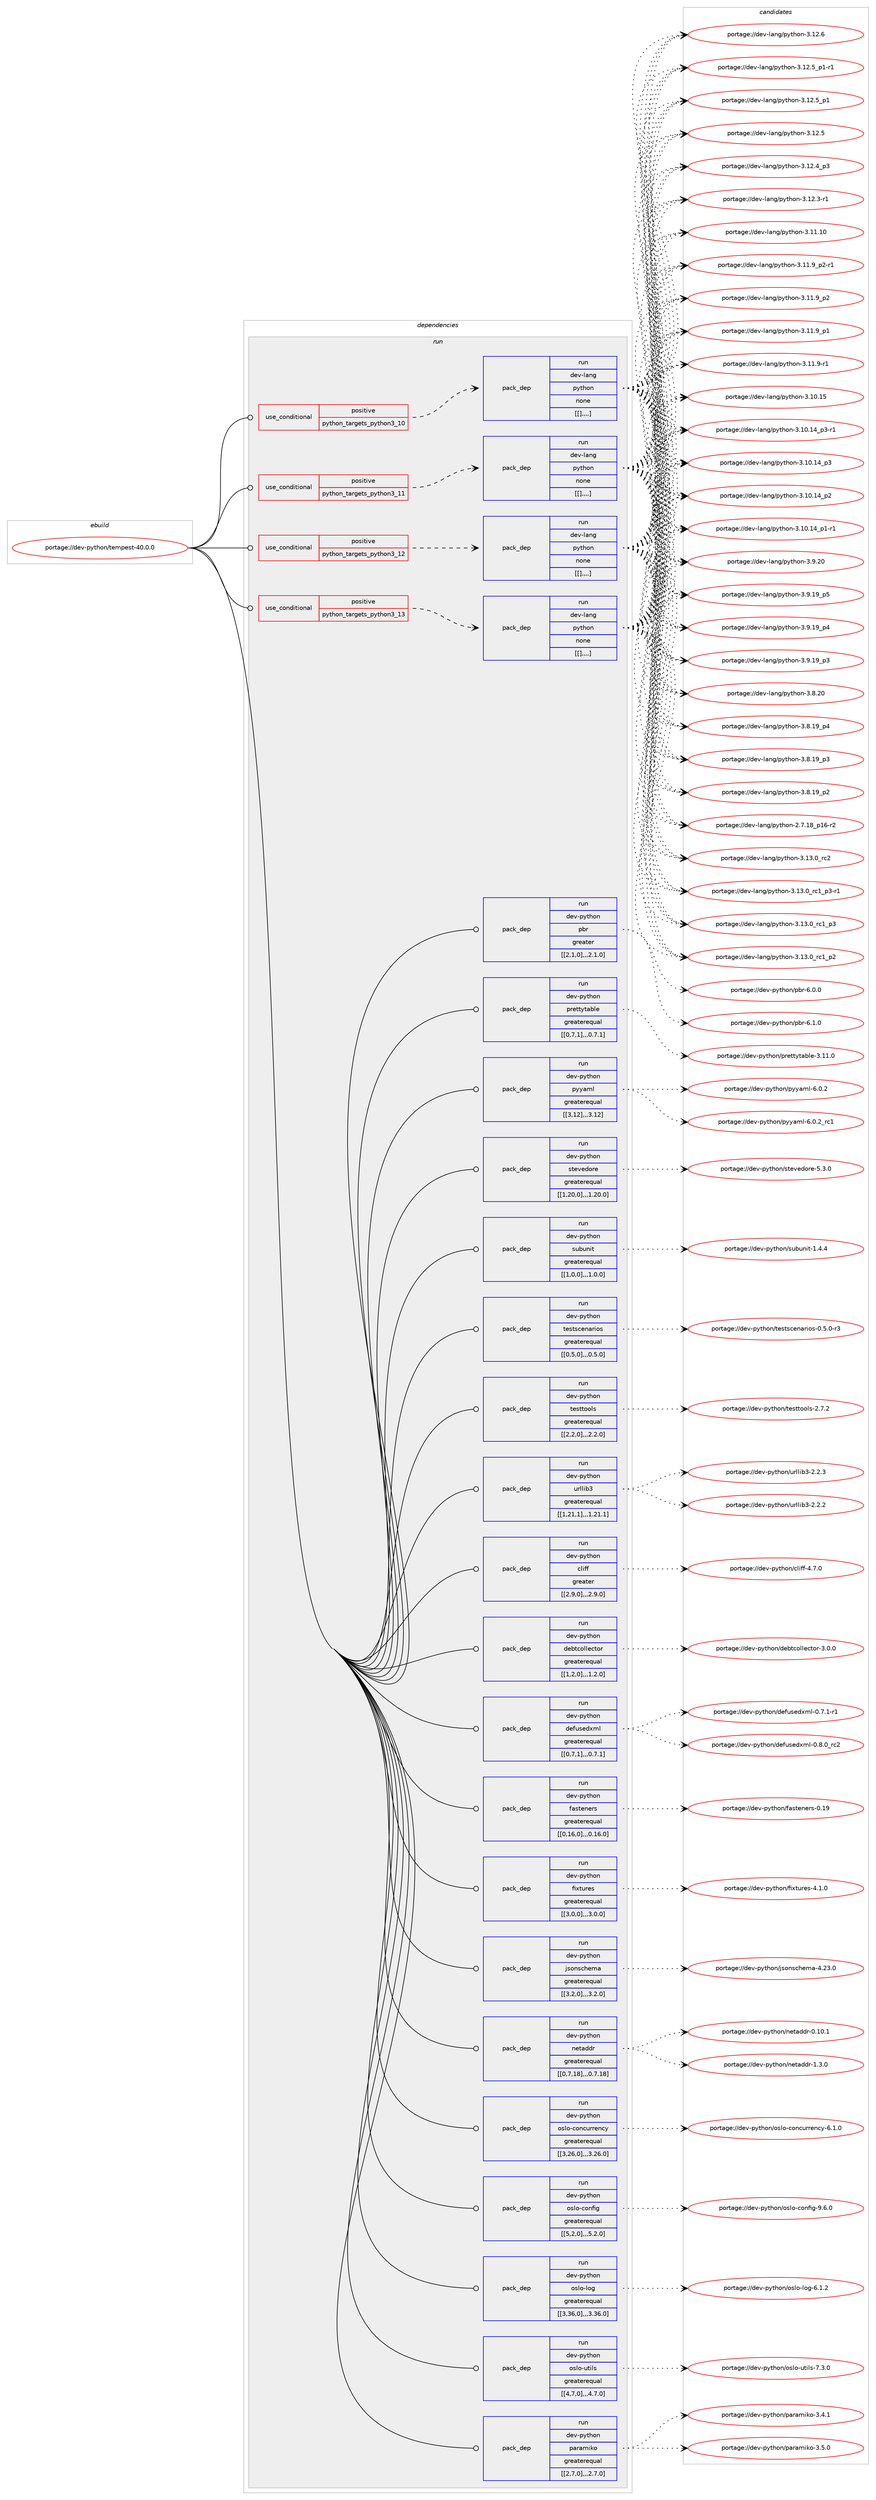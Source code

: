 digraph prolog {

# *************
# Graph options
# *************

newrank=true;
concentrate=true;
compound=true;
graph [rankdir=LR,fontname=Helvetica,fontsize=10,ranksep=1.5];#, ranksep=2.5, nodesep=0.2];
edge  [arrowhead=vee];
node  [fontname=Helvetica,fontsize=10];

# **********
# The ebuild
# **********

subgraph cluster_leftcol {
color=gray;
label=<<i>ebuild</i>>;
id [label="portage://dev-python/tempest-40.0.0", color=red, width=4, href="../dev-python/tempest-40.0.0.svg"];
}

# ****************
# The dependencies
# ****************

subgraph cluster_midcol {
color=gray;
label=<<i>dependencies</i>>;
subgraph cluster_compile {
fillcolor="#eeeeee";
style=filled;
label=<<i>compile</i>>;
}
subgraph cluster_compileandrun {
fillcolor="#eeeeee";
style=filled;
label=<<i>compile and run</i>>;
}
subgraph cluster_run {
fillcolor="#eeeeee";
style=filled;
label=<<i>run</i>>;
subgraph cond41423 {
dependency167659 [label=<<TABLE BORDER="0" CELLBORDER="1" CELLSPACING="0" CELLPADDING="4"><TR><TD ROWSPAN="3" CELLPADDING="10">use_conditional</TD></TR><TR><TD>positive</TD></TR><TR><TD>python_targets_python3_10</TD></TR></TABLE>>, shape=none, color=red];
subgraph pack124975 {
dependency167660 [label=<<TABLE BORDER="0" CELLBORDER="1" CELLSPACING="0" CELLPADDING="4" WIDTH="220"><TR><TD ROWSPAN="6" CELLPADDING="30">pack_dep</TD></TR><TR><TD WIDTH="110">run</TD></TR><TR><TD>dev-lang</TD></TR><TR><TD>python</TD></TR><TR><TD>none</TD></TR><TR><TD>[[],,,,]</TD></TR></TABLE>>, shape=none, color=blue];
}
dependency167659:e -> dependency167660:w [weight=20,style="dashed",arrowhead="vee"];
}
id:e -> dependency167659:w [weight=20,style="solid",arrowhead="odot"];
subgraph cond41424 {
dependency167661 [label=<<TABLE BORDER="0" CELLBORDER="1" CELLSPACING="0" CELLPADDING="4"><TR><TD ROWSPAN="3" CELLPADDING="10">use_conditional</TD></TR><TR><TD>positive</TD></TR><TR><TD>python_targets_python3_11</TD></TR></TABLE>>, shape=none, color=red];
subgraph pack124976 {
dependency167662 [label=<<TABLE BORDER="0" CELLBORDER="1" CELLSPACING="0" CELLPADDING="4" WIDTH="220"><TR><TD ROWSPAN="6" CELLPADDING="30">pack_dep</TD></TR><TR><TD WIDTH="110">run</TD></TR><TR><TD>dev-lang</TD></TR><TR><TD>python</TD></TR><TR><TD>none</TD></TR><TR><TD>[[],,,,]</TD></TR></TABLE>>, shape=none, color=blue];
}
dependency167661:e -> dependency167662:w [weight=20,style="dashed",arrowhead="vee"];
}
id:e -> dependency167661:w [weight=20,style="solid",arrowhead="odot"];
subgraph cond41425 {
dependency167663 [label=<<TABLE BORDER="0" CELLBORDER="1" CELLSPACING="0" CELLPADDING="4"><TR><TD ROWSPAN="3" CELLPADDING="10">use_conditional</TD></TR><TR><TD>positive</TD></TR><TR><TD>python_targets_python3_12</TD></TR></TABLE>>, shape=none, color=red];
subgraph pack124977 {
dependency167664 [label=<<TABLE BORDER="0" CELLBORDER="1" CELLSPACING="0" CELLPADDING="4" WIDTH="220"><TR><TD ROWSPAN="6" CELLPADDING="30">pack_dep</TD></TR><TR><TD WIDTH="110">run</TD></TR><TR><TD>dev-lang</TD></TR><TR><TD>python</TD></TR><TR><TD>none</TD></TR><TR><TD>[[],,,,]</TD></TR></TABLE>>, shape=none, color=blue];
}
dependency167663:e -> dependency167664:w [weight=20,style="dashed",arrowhead="vee"];
}
id:e -> dependency167663:w [weight=20,style="solid",arrowhead="odot"];
subgraph cond41426 {
dependency167665 [label=<<TABLE BORDER="0" CELLBORDER="1" CELLSPACING="0" CELLPADDING="4"><TR><TD ROWSPAN="3" CELLPADDING="10">use_conditional</TD></TR><TR><TD>positive</TD></TR><TR><TD>python_targets_python3_13</TD></TR></TABLE>>, shape=none, color=red];
subgraph pack124978 {
dependency167666 [label=<<TABLE BORDER="0" CELLBORDER="1" CELLSPACING="0" CELLPADDING="4" WIDTH="220"><TR><TD ROWSPAN="6" CELLPADDING="30">pack_dep</TD></TR><TR><TD WIDTH="110">run</TD></TR><TR><TD>dev-lang</TD></TR><TR><TD>python</TD></TR><TR><TD>none</TD></TR><TR><TD>[[],,,,]</TD></TR></TABLE>>, shape=none, color=blue];
}
dependency167665:e -> dependency167666:w [weight=20,style="dashed",arrowhead="vee"];
}
id:e -> dependency167665:w [weight=20,style="solid",arrowhead="odot"];
subgraph pack124979 {
dependency167667 [label=<<TABLE BORDER="0" CELLBORDER="1" CELLSPACING="0" CELLPADDING="4" WIDTH="220"><TR><TD ROWSPAN="6" CELLPADDING="30">pack_dep</TD></TR><TR><TD WIDTH="110">run</TD></TR><TR><TD>dev-python</TD></TR><TR><TD>cliff</TD></TR><TR><TD>greater</TD></TR><TR><TD>[[2,9,0],,,2.9.0]</TD></TR></TABLE>>, shape=none, color=blue];
}
id:e -> dependency167667:w [weight=20,style="solid",arrowhead="odot"];
subgraph pack124980 {
dependency167668 [label=<<TABLE BORDER="0" CELLBORDER="1" CELLSPACING="0" CELLPADDING="4" WIDTH="220"><TR><TD ROWSPAN="6" CELLPADDING="30">pack_dep</TD></TR><TR><TD WIDTH="110">run</TD></TR><TR><TD>dev-python</TD></TR><TR><TD>debtcollector</TD></TR><TR><TD>greaterequal</TD></TR><TR><TD>[[1,2,0],,,1.2.0]</TD></TR></TABLE>>, shape=none, color=blue];
}
id:e -> dependency167668:w [weight=20,style="solid",arrowhead="odot"];
subgraph pack124981 {
dependency167669 [label=<<TABLE BORDER="0" CELLBORDER="1" CELLSPACING="0" CELLPADDING="4" WIDTH="220"><TR><TD ROWSPAN="6" CELLPADDING="30">pack_dep</TD></TR><TR><TD WIDTH="110">run</TD></TR><TR><TD>dev-python</TD></TR><TR><TD>defusedxml</TD></TR><TR><TD>greaterequal</TD></TR><TR><TD>[[0,7,1],,,0.7.1]</TD></TR></TABLE>>, shape=none, color=blue];
}
id:e -> dependency167669:w [weight=20,style="solid",arrowhead="odot"];
subgraph pack124982 {
dependency167670 [label=<<TABLE BORDER="0" CELLBORDER="1" CELLSPACING="0" CELLPADDING="4" WIDTH="220"><TR><TD ROWSPAN="6" CELLPADDING="30">pack_dep</TD></TR><TR><TD WIDTH="110">run</TD></TR><TR><TD>dev-python</TD></TR><TR><TD>fasteners</TD></TR><TR><TD>greaterequal</TD></TR><TR><TD>[[0,16,0],,,0.16.0]</TD></TR></TABLE>>, shape=none, color=blue];
}
id:e -> dependency167670:w [weight=20,style="solid",arrowhead="odot"];
subgraph pack124983 {
dependency167671 [label=<<TABLE BORDER="0" CELLBORDER="1" CELLSPACING="0" CELLPADDING="4" WIDTH="220"><TR><TD ROWSPAN="6" CELLPADDING="30">pack_dep</TD></TR><TR><TD WIDTH="110">run</TD></TR><TR><TD>dev-python</TD></TR><TR><TD>fixtures</TD></TR><TR><TD>greaterequal</TD></TR><TR><TD>[[3,0,0],,,3.0.0]</TD></TR></TABLE>>, shape=none, color=blue];
}
id:e -> dependency167671:w [weight=20,style="solid",arrowhead="odot"];
subgraph pack124984 {
dependency167672 [label=<<TABLE BORDER="0" CELLBORDER="1" CELLSPACING="0" CELLPADDING="4" WIDTH="220"><TR><TD ROWSPAN="6" CELLPADDING="30">pack_dep</TD></TR><TR><TD WIDTH="110">run</TD></TR><TR><TD>dev-python</TD></TR><TR><TD>jsonschema</TD></TR><TR><TD>greaterequal</TD></TR><TR><TD>[[3,2,0],,,3.2.0]</TD></TR></TABLE>>, shape=none, color=blue];
}
id:e -> dependency167672:w [weight=20,style="solid",arrowhead="odot"];
subgraph pack124985 {
dependency167673 [label=<<TABLE BORDER="0" CELLBORDER="1" CELLSPACING="0" CELLPADDING="4" WIDTH="220"><TR><TD ROWSPAN="6" CELLPADDING="30">pack_dep</TD></TR><TR><TD WIDTH="110">run</TD></TR><TR><TD>dev-python</TD></TR><TR><TD>netaddr</TD></TR><TR><TD>greaterequal</TD></TR><TR><TD>[[0,7,18],,,0.7.18]</TD></TR></TABLE>>, shape=none, color=blue];
}
id:e -> dependency167673:w [weight=20,style="solid",arrowhead="odot"];
subgraph pack124986 {
dependency167674 [label=<<TABLE BORDER="0" CELLBORDER="1" CELLSPACING="0" CELLPADDING="4" WIDTH="220"><TR><TD ROWSPAN="6" CELLPADDING="30">pack_dep</TD></TR><TR><TD WIDTH="110">run</TD></TR><TR><TD>dev-python</TD></TR><TR><TD>oslo-concurrency</TD></TR><TR><TD>greaterequal</TD></TR><TR><TD>[[3,26,0],,,3.26.0]</TD></TR></TABLE>>, shape=none, color=blue];
}
id:e -> dependency167674:w [weight=20,style="solid",arrowhead="odot"];
subgraph pack124987 {
dependency167675 [label=<<TABLE BORDER="0" CELLBORDER="1" CELLSPACING="0" CELLPADDING="4" WIDTH="220"><TR><TD ROWSPAN="6" CELLPADDING="30">pack_dep</TD></TR><TR><TD WIDTH="110">run</TD></TR><TR><TD>dev-python</TD></TR><TR><TD>oslo-config</TD></TR><TR><TD>greaterequal</TD></TR><TR><TD>[[5,2,0],,,5.2.0]</TD></TR></TABLE>>, shape=none, color=blue];
}
id:e -> dependency167675:w [weight=20,style="solid",arrowhead="odot"];
subgraph pack124988 {
dependency167676 [label=<<TABLE BORDER="0" CELLBORDER="1" CELLSPACING="0" CELLPADDING="4" WIDTH="220"><TR><TD ROWSPAN="6" CELLPADDING="30">pack_dep</TD></TR><TR><TD WIDTH="110">run</TD></TR><TR><TD>dev-python</TD></TR><TR><TD>oslo-log</TD></TR><TR><TD>greaterequal</TD></TR><TR><TD>[[3,36,0],,,3.36.0]</TD></TR></TABLE>>, shape=none, color=blue];
}
id:e -> dependency167676:w [weight=20,style="solid",arrowhead="odot"];
subgraph pack124989 {
dependency167677 [label=<<TABLE BORDER="0" CELLBORDER="1" CELLSPACING="0" CELLPADDING="4" WIDTH="220"><TR><TD ROWSPAN="6" CELLPADDING="30">pack_dep</TD></TR><TR><TD WIDTH="110">run</TD></TR><TR><TD>dev-python</TD></TR><TR><TD>oslo-utils</TD></TR><TR><TD>greaterequal</TD></TR><TR><TD>[[4,7,0],,,4.7.0]</TD></TR></TABLE>>, shape=none, color=blue];
}
id:e -> dependency167677:w [weight=20,style="solid",arrowhead="odot"];
subgraph pack124990 {
dependency167678 [label=<<TABLE BORDER="0" CELLBORDER="1" CELLSPACING="0" CELLPADDING="4" WIDTH="220"><TR><TD ROWSPAN="6" CELLPADDING="30">pack_dep</TD></TR><TR><TD WIDTH="110">run</TD></TR><TR><TD>dev-python</TD></TR><TR><TD>paramiko</TD></TR><TR><TD>greaterequal</TD></TR><TR><TD>[[2,7,0],,,2.7.0]</TD></TR></TABLE>>, shape=none, color=blue];
}
id:e -> dependency167678:w [weight=20,style="solid",arrowhead="odot"];
subgraph pack124991 {
dependency167679 [label=<<TABLE BORDER="0" CELLBORDER="1" CELLSPACING="0" CELLPADDING="4" WIDTH="220"><TR><TD ROWSPAN="6" CELLPADDING="30">pack_dep</TD></TR><TR><TD WIDTH="110">run</TD></TR><TR><TD>dev-python</TD></TR><TR><TD>pbr</TD></TR><TR><TD>greater</TD></TR><TR><TD>[[2,1,0],,,2.1.0]</TD></TR></TABLE>>, shape=none, color=blue];
}
id:e -> dependency167679:w [weight=20,style="solid",arrowhead="odot"];
subgraph pack124992 {
dependency167680 [label=<<TABLE BORDER="0" CELLBORDER="1" CELLSPACING="0" CELLPADDING="4" WIDTH="220"><TR><TD ROWSPAN="6" CELLPADDING="30">pack_dep</TD></TR><TR><TD WIDTH="110">run</TD></TR><TR><TD>dev-python</TD></TR><TR><TD>prettytable</TD></TR><TR><TD>greaterequal</TD></TR><TR><TD>[[0,7,1],,,0.7.1]</TD></TR></TABLE>>, shape=none, color=blue];
}
id:e -> dependency167680:w [weight=20,style="solid",arrowhead="odot"];
subgraph pack124993 {
dependency167681 [label=<<TABLE BORDER="0" CELLBORDER="1" CELLSPACING="0" CELLPADDING="4" WIDTH="220"><TR><TD ROWSPAN="6" CELLPADDING="30">pack_dep</TD></TR><TR><TD WIDTH="110">run</TD></TR><TR><TD>dev-python</TD></TR><TR><TD>pyyaml</TD></TR><TR><TD>greaterequal</TD></TR><TR><TD>[[3,12],,,3.12]</TD></TR></TABLE>>, shape=none, color=blue];
}
id:e -> dependency167681:w [weight=20,style="solid",arrowhead="odot"];
subgraph pack124994 {
dependency167682 [label=<<TABLE BORDER="0" CELLBORDER="1" CELLSPACING="0" CELLPADDING="4" WIDTH="220"><TR><TD ROWSPAN="6" CELLPADDING="30">pack_dep</TD></TR><TR><TD WIDTH="110">run</TD></TR><TR><TD>dev-python</TD></TR><TR><TD>stevedore</TD></TR><TR><TD>greaterequal</TD></TR><TR><TD>[[1,20,0],,,1.20.0]</TD></TR></TABLE>>, shape=none, color=blue];
}
id:e -> dependency167682:w [weight=20,style="solid",arrowhead="odot"];
subgraph pack124995 {
dependency167683 [label=<<TABLE BORDER="0" CELLBORDER="1" CELLSPACING="0" CELLPADDING="4" WIDTH="220"><TR><TD ROWSPAN="6" CELLPADDING="30">pack_dep</TD></TR><TR><TD WIDTH="110">run</TD></TR><TR><TD>dev-python</TD></TR><TR><TD>subunit</TD></TR><TR><TD>greaterequal</TD></TR><TR><TD>[[1,0,0],,,1.0.0]</TD></TR></TABLE>>, shape=none, color=blue];
}
id:e -> dependency167683:w [weight=20,style="solid",arrowhead="odot"];
subgraph pack124996 {
dependency167684 [label=<<TABLE BORDER="0" CELLBORDER="1" CELLSPACING="0" CELLPADDING="4" WIDTH="220"><TR><TD ROWSPAN="6" CELLPADDING="30">pack_dep</TD></TR><TR><TD WIDTH="110">run</TD></TR><TR><TD>dev-python</TD></TR><TR><TD>testscenarios</TD></TR><TR><TD>greaterequal</TD></TR><TR><TD>[[0,5,0],,,0.5.0]</TD></TR></TABLE>>, shape=none, color=blue];
}
id:e -> dependency167684:w [weight=20,style="solid",arrowhead="odot"];
subgraph pack124997 {
dependency167685 [label=<<TABLE BORDER="0" CELLBORDER="1" CELLSPACING="0" CELLPADDING="4" WIDTH="220"><TR><TD ROWSPAN="6" CELLPADDING="30">pack_dep</TD></TR><TR><TD WIDTH="110">run</TD></TR><TR><TD>dev-python</TD></TR><TR><TD>testtools</TD></TR><TR><TD>greaterequal</TD></TR><TR><TD>[[2,2,0],,,2.2.0]</TD></TR></TABLE>>, shape=none, color=blue];
}
id:e -> dependency167685:w [weight=20,style="solid",arrowhead="odot"];
subgraph pack124998 {
dependency167686 [label=<<TABLE BORDER="0" CELLBORDER="1" CELLSPACING="0" CELLPADDING="4" WIDTH="220"><TR><TD ROWSPAN="6" CELLPADDING="30">pack_dep</TD></TR><TR><TD WIDTH="110">run</TD></TR><TR><TD>dev-python</TD></TR><TR><TD>urllib3</TD></TR><TR><TD>greaterequal</TD></TR><TR><TD>[[1,21,1],,,1.21.1]</TD></TR></TABLE>>, shape=none, color=blue];
}
id:e -> dependency167686:w [weight=20,style="solid",arrowhead="odot"];
}
}

# **************
# The candidates
# **************

subgraph cluster_choices {
rank=same;
color=gray;
label=<<i>candidates</i>>;

subgraph choice124975 {
color=black;
nodesep=1;
choice10010111845108971101034711212111610411111045514649514648951149950 [label="portage://dev-lang/python-3.13.0_rc2", color=red, width=4,href="../dev-lang/python-3.13.0_rc2.svg"];
choice1001011184510897110103471121211161041111104551464951464895114994995112514511449 [label="portage://dev-lang/python-3.13.0_rc1_p3-r1", color=red, width=4,href="../dev-lang/python-3.13.0_rc1_p3-r1.svg"];
choice100101118451089711010347112121116104111110455146495146489511499499511251 [label="portage://dev-lang/python-3.13.0_rc1_p3", color=red, width=4,href="../dev-lang/python-3.13.0_rc1_p3.svg"];
choice100101118451089711010347112121116104111110455146495146489511499499511250 [label="portage://dev-lang/python-3.13.0_rc1_p2", color=red, width=4,href="../dev-lang/python-3.13.0_rc1_p2.svg"];
choice10010111845108971101034711212111610411111045514649504654 [label="portage://dev-lang/python-3.12.6", color=red, width=4,href="../dev-lang/python-3.12.6.svg"];
choice1001011184510897110103471121211161041111104551464950465395112494511449 [label="portage://dev-lang/python-3.12.5_p1-r1", color=red, width=4,href="../dev-lang/python-3.12.5_p1-r1.svg"];
choice100101118451089711010347112121116104111110455146495046539511249 [label="portage://dev-lang/python-3.12.5_p1", color=red, width=4,href="../dev-lang/python-3.12.5_p1.svg"];
choice10010111845108971101034711212111610411111045514649504653 [label="portage://dev-lang/python-3.12.5", color=red, width=4,href="../dev-lang/python-3.12.5.svg"];
choice100101118451089711010347112121116104111110455146495046529511251 [label="portage://dev-lang/python-3.12.4_p3", color=red, width=4,href="../dev-lang/python-3.12.4_p3.svg"];
choice100101118451089711010347112121116104111110455146495046514511449 [label="portage://dev-lang/python-3.12.3-r1", color=red, width=4,href="../dev-lang/python-3.12.3-r1.svg"];
choice1001011184510897110103471121211161041111104551464949464948 [label="portage://dev-lang/python-3.11.10", color=red, width=4,href="../dev-lang/python-3.11.10.svg"];
choice1001011184510897110103471121211161041111104551464949465795112504511449 [label="portage://dev-lang/python-3.11.9_p2-r1", color=red, width=4,href="../dev-lang/python-3.11.9_p2-r1.svg"];
choice100101118451089711010347112121116104111110455146494946579511250 [label="portage://dev-lang/python-3.11.9_p2", color=red, width=4,href="../dev-lang/python-3.11.9_p2.svg"];
choice100101118451089711010347112121116104111110455146494946579511249 [label="portage://dev-lang/python-3.11.9_p1", color=red, width=4,href="../dev-lang/python-3.11.9_p1.svg"];
choice100101118451089711010347112121116104111110455146494946574511449 [label="portage://dev-lang/python-3.11.9-r1", color=red, width=4,href="../dev-lang/python-3.11.9-r1.svg"];
choice1001011184510897110103471121211161041111104551464948464953 [label="portage://dev-lang/python-3.10.15", color=red, width=4,href="../dev-lang/python-3.10.15.svg"];
choice100101118451089711010347112121116104111110455146494846495295112514511449 [label="portage://dev-lang/python-3.10.14_p3-r1", color=red, width=4,href="../dev-lang/python-3.10.14_p3-r1.svg"];
choice10010111845108971101034711212111610411111045514649484649529511251 [label="portage://dev-lang/python-3.10.14_p3", color=red, width=4,href="../dev-lang/python-3.10.14_p3.svg"];
choice10010111845108971101034711212111610411111045514649484649529511250 [label="portage://dev-lang/python-3.10.14_p2", color=red, width=4,href="../dev-lang/python-3.10.14_p2.svg"];
choice100101118451089711010347112121116104111110455146494846495295112494511449 [label="portage://dev-lang/python-3.10.14_p1-r1", color=red, width=4,href="../dev-lang/python-3.10.14_p1-r1.svg"];
choice10010111845108971101034711212111610411111045514657465048 [label="portage://dev-lang/python-3.9.20", color=red, width=4,href="../dev-lang/python-3.9.20.svg"];
choice100101118451089711010347112121116104111110455146574649579511253 [label="portage://dev-lang/python-3.9.19_p5", color=red, width=4,href="../dev-lang/python-3.9.19_p5.svg"];
choice100101118451089711010347112121116104111110455146574649579511252 [label="portage://dev-lang/python-3.9.19_p4", color=red, width=4,href="../dev-lang/python-3.9.19_p4.svg"];
choice100101118451089711010347112121116104111110455146574649579511251 [label="portage://dev-lang/python-3.9.19_p3", color=red, width=4,href="../dev-lang/python-3.9.19_p3.svg"];
choice10010111845108971101034711212111610411111045514656465048 [label="portage://dev-lang/python-3.8.20", color=red, width=4,href="../dev-lang/python-3.8.20.svg"];
choice100101118451089711010347112121116104111110455146564649579511252 [label="portage://dev-lang/python-3.8.19_p4", color=red, width=4,href="../dev-lang/python-3.8.19_p4.svg"];
choice100101118451089711010347112121116104111110455146564649579511251 [label="portage://dev-lang/python-3.8.19_p3", color=red, width=4,href="../dev-lang/python-3.8.19_p3.svg"];
choice100101118451089711010347112121116104111110455146564649579511250 [label="portage://dev-lang/python-3.8.19_p2", color=red, width=4,href="../dev-lang/python-3.8.19_p2.svg"];
choice100101118451089711010347112121116104111110455046554649569511249544511450 [label="portage://dev-lang/python-2.7.18_p16-r2", color=red, width=4,href="../dev-lang/python-2.7.18_p16-r2.svg"];
dependency167660:e -> choice10010111845108971101034711212111610411111045514649514648951149950:w [style=dotted,weight="100"];
dependency167660:e -> choice1001011184510897110103471121211161041111104551464951464895114994995112514511449:w [style=dotted,weight="100"];
dependency167660:e -> choice100101118451089711010347112121116104111110455146495146489511499499511251:w [style=dotted,weight="100"];
dependency167660:e -> choice100101118451089711010347112121116104111110455146495146489511499499511250:w [style=dotted,weight="100"];
dependency167660:e -> choice10010111845108971101034711212111610411111045514649504654:w [style=dotted,weight="100"];
dependency167660:e -> choice1001011184510897110103471121211161041111104551464950465395112494511449:w [style=dotted,weight="100"];
dependency167660:e -> choice100101118451089711010347112121116104111110455146495046539511249:w [style=dotted,weight="100"];
dependency167660:e -> choice10010111845108971101034711212111610411111045514649504653:w [style=dotted,weight="100"];
dependency167660:e -> choice100101118451089711010347112121116104111110455146495046529511251:w [style=dotted,weight="100"];
dependency167660:e -> choice100101118451089711010347112121116104111110455146495046514511449:w [style=dotted,weight="100"];
dependency167660:e -> choice1001011184510897110103471121211161041111104551464949464948:w [style=dotted,weight="100"];
dependency167660:e -> choice1001011184510897110103471121211161041111104551464949465795112504511449:w [style=dotted,weight="100"];
dependency167660:e -> choice100101118451089711010347112121116104111110455146494946579511250:w [style=dotted,weight="100"];
dependency167660:e -> choice100101118451089711010347112121116104111110455146494946579511249:w [style=dotted,weight="100"];
dependency167660:e -> choice100101118451089711010347112121116104111110455146494946574511449:w [style=dotted,weight="100"];
dependency167660:e -> choice1001011184510897110103471121211161041111104551464948464953:w [style=dotted,weight="100"];
dependency167660:e -> choice100101118451089711010347112121116104111110455146494846495295112514511449:w [style=dotted,weight="100"];
dependency167660:e -> choice10010111845108971101034711212111610411111045514649484649529511251:w [style=dotted,weight="100"];
dependency167660:e -> choice10010111845108971101034711212111610411111045514649484649529511250:w [style=dotted,weight="100"];
dependency167660:e -> choice100101118451089711010347112121116104111110455146494846495295112494511449:w [style=dotted,weight="100"];
dependency167660:e -> choice10010111845108971101034711212111610411111045514657465048:w [style=dotted,weight="100"];
dependency167660:e -> choice100101118451089711010347112121116104111110455146574649579511253:w [style=dotted,weight="100"];
dependency167660:e -> choice100101118451089711010347112121116104111110455146574649579511252:w [style=dotted,weight="100"];
dependency167660:e -> choice100101118451089711010347112121116104111110455146574649579511251:w [style=dotted,weight="100"];
dependency167660:e -> choice10010111845108971101034711212111610411111045514656465048:w [style=dotted,weight="100"];
dependency167660:e -> choice100101118451089711010347112121116104111110455146564649579511252:w [style=dotted,weight="100"];
dependency167660:e -> choice100101118451089711010347112121116104111110455146564649579511251:w [style=dotted,weight="100"];
dependency167660:e -> choice100101118451089711010347112121116104111110455146564649579511250:w [style=dotted,weight="100"];
dependency167660:e -> choice100101118451089711010347112121116104111110455046554649569511249544511450:w [style=dotted,weight="100"];
}
subgraph choice124976 {
color=black;
nodesep=1;
choice10010111845108971101034711212111610411111045514649514648951149950 [label="portage://dev-lang/python-3.13.0_rc2", color=red, width=4,href="../dev-lang/python-3.13.0_rc2.svg"];
choice1001011184510897110103471121211161041111104551464951464895114994995112514511449 [label="portage://dev-lang/python-3.13.0_rc1_p3-r1", color=red, width=4,href="../dev-lang/python-3.13.0_rc1_p3-r1.svg"];
choice100101118451089711010347112121116104111110455146495146489511499499511251 [label="portage://dev-lang/python-3.13.0_rc1_p3", color=red, width=4,href="../dev-lang/python-3.13.0_rc1_p3.svg"];
choice100101118451089711010347112121116104111110455146495146489511499499511250 [label="portage://dev-lang/python-3.13.0_rc1_p2", color=red, width=4,href="../dev-lang/python-3.13.0_rc1_p2.svg"];
choice10010111845108971101034711212111610411111045514649504654 [label="portage://dev-lang/python-3.12.6", color=red, width=4,href="../dev-lang/python-3.12.6.svg"];
choice1001011184510897110103471121211161041111104551464950465395112494511449 [label="portage://dev-lang/python-3.12.5_p1-r1", color=red, width=4,href="../dev-lang/python-3.12.5_p1-r1.svg"];
choice100101118451089711010347112121116104111110455146495046539511249 [label="portage://dev-lang/python-3.12.5_p1", color=red, width=4,href="../dev-lang/python-3.12.5_p1.svg"];
choice10010111845108971101034711212111610411111045514649504653 [label="portage://dev-lang/python-3.12.5", color=red, width=4,href="../dev-lang/python-3.12.5.svg"];
choice100101118451089711010347112121116104111110455146495046529511251 [label="portage://dev-lang/python-3.12.4_p3", color=red, width=4,href="../dev-lang/python-3.12.4_p3.svg"];
choice100101118451089711010347112121116104111110455146495046514511449 [label="portage://dev-lang/python-3.12.3-r1", color=red, width=4,href="../dev-lang/python-3.12.3-r1.svg"];
choice1001011184510897110103471121211161041111104551464949464948 [label="portage://dev-lang/python-3.11.10", color=red, width=4,href="../dev-lang/python-3.11.10.svg"];
choice1001011184510897110103471121211161041111104551464949465795112504511449 [label="portage://dev-lang/python-3.11.9_p2-r1", color=red, width=4,href="../dev-lang/python-3.11.9_p2-r1.svg"];
choice100101118451089711010347112121116104111110455146494946579511250 [label="portage://dev-lang/python-3.11.9_p2", color=red, width=4,href="../dev-lang/python-3.11.9_p2.svg"];
choice100101118451089711010347112121116104111110455146494946579511249 [label="portage://dev-lang/python-3.11.9_p1", color=red, width=4,href="../dev-lang/python-3.11.9_p1.svg"];
choice100101118451089711010347112121116104111110455146494946574511449 [label="portage://dev-lang/python-3.11.9-r1", color=red, width=4,href="../dev-lang/python-3.11.9-r1.svg"];
choice1001011184510897110103471121211161041111104551464948464953 [label="portage://dev-lang/python-3.10.15", color=red, width=4,href="../dev-lang/python-3.10.15.svg"];
choice100101118451089711010347112121116104111110455146494846495295112514511449 [label="portage://dev-lang/python-3.10.14_p3-r1", color=red, width=4,href="../dev-lang/python-3.10.14_p3-r1.svg"];
choice10010111845108971101034711212111610411111045514649484649529511251 [label="portage://dev-lang/python-3.10.14_p3", color=red, width=4,href="../dev-lang/python-3.10.14_p3.svg"];
choice10010111845108971101034711212111610411111045514649484649529511250 [label="portage://dev-lang/python-3.10.14_p2", color=red, width=4,href="../dev-lang/python-3.10.14_p2.svg"];
choice100101118451089711010347112121116104111110455146494846495295112494511449 [label="portage://dev-lang/python-3.10.14_p1-r1", color=red, width=4,href="../dev-lang/python-3.10.14_p1-r1.svg"];
choice10010111845108971101034711212111610411111045514657465048 [label="portage://dev-lang/python-3.9.20", color=red, width=4,href="../dev-lang/python-3.9.20.svg"];
choice100101118451089711010347112121116104111110455146574649579511253 [label="portage://dev-lang/python-3.9.19_p5", color=red, width=4,href="../dev-lang/python-3.9.19_p5.svg"];
choice100101118451089711010347112121116104111110455146574649579511252 [label="portage://dev-lang/python-3.9.19_p4", color=red, width=4,href="../dev-lang/python-3.9.19_p4.svg"];
choice100101118451089711010347112121116104111110455146574649579511251 [label="portage://dev-lang/python-3.9.19_p3", color=red, width=4,href="../dev-lang/python-3.9.19_p3.svg"];
choice10010111845108971101034711212111610411111045514656465048 [label="portage://dev-lang/python-3.8.20", color=red, width=4,href="../dev-lang/python-3.8.20.svg"];
choice100101118451089711010347112121116104111110455146564649579511252 [label="portage://dev-lang/python-3.8.19_p4", color=red, width=4,href="../dev-lang/python-3.8.19_p4.svg"];
choice100101118451089711010347112121116104111110455146564649579511251 [label="portage://dev-lang/python-3.8.19_p3", color=red, width=4,href="../dev-lang/python-3.8.19_p3.svg"];
choice100101118451089711010347112121116104111110455146564649579511250 [label="portage://dev-lang/python-3.8.19_p2", color=red, width=4,href="../dev-lang/python-3.8.19_p2.svg"];
choice100101118451089711010347112121116104111110455046554649569511249544511450 [label="portage://dev-lang/python-2.7.18_p16-r2", color=red, width=4,href="../dev-lang/python-2.7.18_p16-r2.svg"];
dependency167662:e -> choice10010111845108971101034711212111610411111045514649514648951149950:w [style=dotted,weight="100"];
dependency167662:e -> choice1001011184510897110103471121211161041111104551464951464895114994995112514511449:w [style=dotted,weight="100"];
dependency167662:e -> choice100101118451089711010347112121116104111110455146495146489511499499511251:w [style=dotted,weight="100"];
dependency167662:e -> choice100101118451089711010347112121116104111110455146495146489511499499511250:w [style=dotted,weight="100"];
dependency167662:e -> choice10010111845108971101034711212111610411111045514649504654:w [style=dotted,weight="100"];
dependency167662:e -> choice1001011184510897110103471121211161041111104551464950465395112494511449:w [style=dotted,weight="100"];
dependency167662:e -> choice100101118451089711010347112121116104111110455146495046539511249:w [style=dotted,weight="100"];
dependency167662:e -> choice10010111845108971101034711212111610411111045514649504653:w [style=dotted,weight="100"];
dependency167662:e -> choice100101118451089711010347112121116104111110455146495046529511251:w [style=dotted,weight="100"];
dependency167662:e -> choice100101118451089711010347112121116104111110455146495046514511449:w [style=dotted,weight="100"];
dependency167662:e -> choice1001011184510897110103471121211161041111104551464949464948:w [style=dotted,weight="100"];
dependency167662:e -> choice1001011184510897110103471121211161041111104551464949465795112504511449:w [style=dotted,weight="100"];
dependency167662:e -> choice100101118451089711010347112121116104111110455146494946579511250:w [style=dotted,weight="100"];
dependency167662:e -> choice100101118451089711010347112121116104111110455146494946579511249:w [style=dotted,weight="100"];
dependency167662:e -> choice100101118451089711010347112121116104111110455146494946574511449:w [style=dotted,weight="100"];
dependency167662:e -> choice1001011184510897110103471121211161041111104551464948464953:w [style=dotted,weight="100"];
dependency167662:e -> choice100101118451089711010347112121116104111110455146494846495295112514511449:w [style=dotted,weight="100"];
dependency167662:e -> choice10010111845108971101034711212111610411111045514649484649529511251:w [style=dotted,weight="100"];
dependency167662:e -> choice10010111845108971101034711212111610411111045514649484649529511250:w [style=dotted,weight="100"];
dependency167662:e -> choice100101118451089711010347112121116104111110455146494846495295112494511449:w [style=dotted,weight="100"];
dependency167662:e -> choice10010111845108971101034711212111610411111045514657465048:w [style=dotted,weight="100"];
dependency167662:e -> choice100101118451089711010347112121116104111110455146574649579511253:w [style=dotted,weight="100"];
dependency167662:e -> choice100101118451089711010347112121116104111110455146574649579511252:w [style=dotted,weight="100"];
dependency167662:e -> choice100101118451089711010347112121116104111110455146574649579511251:w [style=dotted,weight="100"];
dependency167662:e -> choice10010111845108971101034711212111610411111045514656465048:w [style=dotted,weight="100"];
dependency167662:e -> choice100101118451089711010347112121116104111110455146564649579511252:w [style=dotted,weight="100"];
dependency167662:e -> choice100101118451089711010347112121116104111110455146564649579511251:w [style=dotted,weight="100"];
dependency167662:e -> choice100101118451089711010347112121116104111110455146564649579511250:w [style=dotted,weight="100"];
dependency167662:e -> choice100101118451089711010347112121116104111110455046554649569511249544511450:w [style=dotted,weight="100"];
}
subgraph choice124977 {
color=black;
nodesep=1;
choice10010111845108971101034711212111610411111045514649514648951149950 [label="portage://dev-lang/python-3.13.0_rc2", color=red, width=4,href="../dev-lang/python-3.13.0_rc2.svg"];
choice1001011184510897110103471121211161041111104551464951464895114994995112514511449 [label="portage://dev-lang/python-3.13.0_rc1_p3-r1", color=red, width=4,href="../dev-lang/python-3.13.0_rc1_p3-r1.svg"];
choice100101118451089711010347112121116104111110455146495146489511499499511251 [label="portage://dev-lang/python-3.13.0_rc1_p3", color=red, width=4,href="../dev-lang/python-3.13.0_rc1_p3.svg"];
choice100101118451089711010347112121116104111110455146495146489511499499511250 [label="portage://dev-lang/python-3.13.0_rc1_p2", color=red, width=4,href="../dev-lang/python-3.13.0_rc1_p2.svg"];
choice10010111845108971101034711212111610411111045514649504654 [label="portage://dev-lang/python-3.12.6", color=red, width=4,href="../dev-lang/python-3.12.6.svg"];
choice1001011184510897110103471121211161041111104551464950465395112494511449 [label="portage://dev-lang/python-3.12.5_p1-r1", color=red, width=4,href="../dev-lang/python-3.12.5_p1-r1.svg"];
choice100101118451089711010347112121116104111110455146495046539511249 [label="portage://dev-lang/python-3.12.5_p1", color=red, width=4,href="../dev-lang/python-3.12.5_p1.svg"];
choice10010111845108971101034711212111610411111045514649504653 [label="portage://dev-lang/python-3.12.5", color=red, width=4,href="../dev-lang/python-3.12.5.svg"];
choice100101118451089711010347112121116104111110455146495046529511251 [label="portage://dev-lang/python-3.12.4_p3", color=red, width=4,href="../dev-lang/python-3.12.4_p3.svg"];
choice100101118451089711010347112121116104111110455146495046514511449 [label="portage://dev-lang/python-3.12.3-r1", color=red, width=4,href="../dev-lang/python-3.12.3-r1.svg"];
choice1001011184510897110103471121211161041111104551464949464948 [label="portage://dev-lang/python-3.11.10", color=red, width=4,href="../dev-lang/python-3.11.10.svg"];
choice1001011184510897110103471121211161041111104551464949465795112504511449 [label="portage://dev-lang/python-3.11.9_p2-r1", color=red, width=4,href="../dev-lang/python-3.11.9_p2-r1.svg"];
choice100101118451089711010347112121116104111110455146494946579511250 [label="portage://dev-lang/python-3.11.9_p2", color=red, width=4,href="../dev-lang/python-3.11.9_p2.svg"];
choice100101118451089711010347112121116104111110455146494946579511249 [label="portage://dev-lang/python-3.11.9_p1", color=red, width=4,href="../dev-lang/python-3.11.9_p1.svg"];
choice100101118451089711010347112121116104111110455146494946574511449 [label="portage://dev-lang/python-3.11.9-r1", color=red, width=4,href="../dev-lang/python-3.11.9-r1.svg"];
choice1001011184510897110103471121211161041111104551464948464953 [label="portage://dev-lang/python-3.10.15", color=red, width=4,href="../dev-lang/python-3.10.15.svg"];
choice100101118451089711010347112121116104111110455146494846495295112514511449 [label="portage://dev-lang/python-3.10.14_p3-r1", color=red, width=4,href="../dev-lang/python-3.10.14_p3-r1.svg"];
choice10010111845108971101034711212111610411111045514649484649529511251 [label="portage://dev-lang/python-3.10.14_p3", color=red, width=4,href="../dev-lang/python-3.10.14_p3.svg"];
choice10010111845108971101034711212111610411111045514649484649529511250 [label="portage://dev-lang/python-3.10.14_p2", color=red, width=4,href="../dev-lang/python-3.10.14_p2.svg"];
choice100101118451089711010347112121116104111110455146494846495295112494511449 [label="portage://dev-lang/python-3.10.14_p1-r1", color=red, width=4,href="../dev-lang/python-3.10.14_p1-r1.svg"];
choice10010111845108971101034711212111610411111045514657465048 [label="portage://dev-lang/python-3.9.20", color=red, width=4,href="../dev-lang/python-3.9.20.svg"];
choice100101118451089711010347112121116104111110455146574649579511253 [label="portage://dev-lang/python-3.9.19_p5", color=red, width=4,href="../dev-lang/python-3.9.19_p5.svg"];
choice100101118451089711010347112121116104111110455146574649579511252 [label="portage://dev-lang/python-3.9.19_p4", color=red, width=4,href="../dev-lang/python-3.9.19_p4.svg"];
choice100101118451089711010347112121116104111110455146574649579511251 [label="portage://dev-lang/python-3.9.19_p3", color=red, width=4,href="../dev-lang/python-3.9.19_p3.svg"];
choice10010111845108971101034711212111610411111045514656465048 [label="portage://dev-lang/python-3.8.20", color=red, width=4,href="../dev-lang/python-3.8.20.svg"];
choice100101118451089711010347112121116104111110455146564649579511252 [label="portage://dev-lang/python-3.8.19_p4", color=red, width=4,href="../dev-lang/python-3.8.19_p4.svg"];
choice100101118451089711010347112121116104111110455146564649579511251 [label="portage://dev-lang/python-3.8.19_p3", color=red, width=4,href="../dev-lang/python-3.8.19_p3.svg"];
choice100101118451089711010347112121116104111110455146564649579511250 [label="portage://dev-lang/python-3.8.19_p2", color=red, width=4,href="../dev-lang/python-3.8.19_p2.svg"];
choice100101118451089711010347112121116104111110455046554649569511249544511450 [label="portage://dev-lang/python-2.7.18_p16-r2", color=red, width=4,href="../dev-lang/python-2.7.18_p16-r2.svg"];
dependency167664:e -> choice10010111845108971101034711212111610411111045514649514648951149950:w [style=dotted,weight="100"];
dependency167664:e -> choice1001011184510897110103471121211161041111104551464951464895114994995112514511449:w [style=dotted,weight="100"];
dependency167664:e -> choice100101118451089711010347112121116104111110455146495146489511499499511251:w [style=dotted,weight="100"];
dependency167664:e -> choice100101118451089711010347112121116104111110455146495146489511499499511250:w [style=dotted,weight="100"];
dependency167664:e -> choice10010111845108971101034711212111610411111045514649504654:w [style=dotted,weight="100"];
dependency167664:e -> choice1001011184510897110103471121211161041111104551464950465395112494511449:w [style=dotted,weight="100"];
dependency167664:e -> choice100101118451089711010347112121116104111110455146495046539511249:w [style=dotted,weight="100"];
dependency167664:e -> choice10010111845108971101034711212111610411111045514649504653:w [style=dotted,weight="100"];
dependency167664:e -> choice100101118451089711010347112121116104111110455146495046529511251:w [style=dotted,weight="100"];
dependency167664:e -> choice100101118451089711010347112121116104111110455146495046514511449:w [style=dotted,weight="100"];
dependency167664:e -> choice1001011184510897110103471121211161041111104551464949464948:w [style=dotted,weight="100"];
dependency167664:e -> choice1001011184510897110103471121211161041111104551464949465795112504511449:w [style=dotted,weight="100"];
dependency167664:e -> choice100101118451089711010347112121116104111110455146494946579511250:w [style=dotted,weight="100"];
dependency167664:e -> choice100101118451089711010347112121116104111110455146494946579511249:w [style=dotted,weight="100"];
dependency167664:e -> choice100101118451089711010347112121116104111110455146494946574511449:w [style=dotted,weight="100"];
dependency167664:e -> choice1001011184510897110103471121211161041111104551464948464953:w [style=dotted,weight="100"];
dependency167664:e -> choice100101118451089711010347112121116104111110455146494846495295112514511449:w [style=dotted,weight="100"];
dependency167664:e -> choice10010111845108971101034711212111610411111045514649484649529511251:w [style=dotted,weight="100"];
dependency167664:e -> choice10010111845108971101034711212111610411111045514649484649529511250:w [style=dotted,weight="100"];
dependency167664:e -> choice100101118451089711010347112121116104111110455146494846495295112494511449:w [style=dotted,weight="100"];
dependency167664:e -> choice10010111845108971101034711212111610411111045514657465048:w [style=dotted,weight="100"];
dependency167664:e -> choice100101118451089711010347112121116104111110455146574649579511253:w [style=dotted,weight="100"];
dependency167664:e -> choice100101118451089711010347112121116104111110455146574649579511252:w [style=dotted,weight="100"];
dependency167664:e -> choice100101118451089711010347112121116104111110455146574649579511251:w [style=dotted,weight="100"];
dependency167664:e -> choice10010111845108971101034711212111610411111045514656465048:w [style=dotted,weight="100"];
dependency167664:e -> choice100101118451089711010347112121116104111110455146564649579511252:w [style=dotted,weight="100"];
dependency167664:e -> choice100101118451089711010347112121116104111110455146564649579511251:w [style=dotted,weight="100"];
dependency167664:e -> choice100101118451089711010347112121116104111110455146564649579511250:w [style=dotted,weight="100"];
dependency167664:e -> choice100101118451089711010347112121116104111110455046554649569511249544511450:w [style=dotted,weight="100"];
}
subgraph choice124978 {
color=black;
nodesep=1;
choice10010111845108971101034711212111610411111045514649514648951149950 [label="portage://dev-lang/python-3.13.0_rc2", color=red, width=4,href="../dev-lang/python-3.13.0_rc2.svg"];
choice1001011184510897110103471121211161041111104551464951464895114994995112514511449 [label="portage://dev-lang/python-3.13.0_rc1_p3-r1", color=red, width=4,href="../dev-lang/python-3.13.0_rc1_p3-r1.svg"];
choice100101118451089711010347112121116104111110455146495146489511499499511251 [label="portage://dev-lang/python-3.13.0_rc1_p3", color=red, width=4,href="../dev-lang/python-3.13.0_rc1_p3.svg"];
choice100101118451089711010347112121116104111110455146495146489511499499511250 [label="portage://dev-lang/python-3.13.0_rc1_p2", color=red, width=4,href="../dev-lang/python-3.13.0_rc1_p2.svg"];
choice10010111845108971101034711212111610411111045514649504654 [label="portage://dev-lang/python-3.12.6", color=red, width=4,href="../dev-lang/python-3.12.6.svg"];
choice1001011184510897110103471121211161041111104551464950465395112494511449 [label="portage://dev-lang/python-3.12.5_p1-r1", color=red, width=4,href="../dev-lang/python-3.12.5_p1-r1.svg"];
choice100101118451089711010347112121116104111110455146495046539511249 [label="portage://dev-lang/python-3.12.5_p1", color=red, width=4,href="../dev-lang/python-3.12.5_p1.svg"];
choice10010111845108971101034711212111610411111045514649504653 [label="portage://dev-lang/python-3.12.5", color=red, width=4,href="../dev-lang/python-3.12.5.svg"];
choice100101118451089711010347112121116104111110455146495046529511251 [label="portage://dev-lang/python-3.12.4_p3", color=red, width=4,href="../dev-lang/python-3.12.4_p3.svg"];
choice100101118451089711010347112121116104111110455146495046514511449 [label="portage://dev-lang/python-3.12.3-r1", color=red, width=4,href="../dev-lang/python-3.12.3-r1.svg"];
choice1001011184510897110103471121211161041111104551464949464948 [label="portage://dev-lang/python-3.11.10", color=red, width=4,href="../dev-lang/python-3.11.10.svg"];
choice1001011184510897110103471121211161041111104551464949465795112504511449 [label="portage://dev-lang/python-3.11.9_p2-r1", color=red, width=4,href="../dev-lang/python-3.11.9_p2-r1.svg"];
choice100101118451089711010347112121116104111110455146494946579511250 [label="portage://dev-lang/python-3.11.9_p2", color=red, width=4,href="../dev-lang/python-3.11.9_p2.svg"];
choice100101118451089711010347112121116104111110455146494946579511249 [label="portage://dev-lang/python-3.11.9_p1", color=red, width=4,href="../dev-lang/python-3.11.9_p1.svg"];
choice100101118451089711010347112121116104111110455146494946574511449 [label="portage://dev-lang/python-3.11.9-r1", color=red, width=4,href="../dev-lang/python-3.11.9-r1.svg"];
choice1001011184510897110103471121211161041111104551464948464953 [label="portage://dev-lang/python-3.10.15", color=red, width=4,href="../dev-lang/python-3.10.15.svg"];
choice100101118451089711010347112121116104111110455146494846495295112514511449 [label="portage://dev-lang/python-3.10.14_p3-r1", color=red, width=4,href="../dev-lang/python-3.10.14_p3-r1.svg"];
choice10010111845108971101034711212111610411111045514649484649529511251 [label="portage://dev-lang/python-3.10.14_p3", color=red, width=4,href="../dev-lang/python-3.10.14_p3.svg"];
choice10010111845108971101034711212111610411111045514649484649529511250 [label="portage://dev-lang/python-3.10.14_p2", color=red, width=4,href="../dev-lang/python-3.10.14_p2.svg"];
choice100101118451089711010347112121116104111110455146494846495295112494511449 [label="portage://dev-lang/python-3.10.14_p1-r1", color=red, width=4,href="../dev-lang/python-3.10.14_p1-r1.svg"];
choice10010111845108971101034711212111610411111045514657465048 [label="portage://dev-lang/python-3.9.20", color=red, width=4,href="../dev-lang/python-3.9.20.svg"];
choice100101118451089711010347112121116104111110455146574649579511253 [label="portage://dev-lang/python-3.9.19_p5", color=red, width=4,href="../dev-lang/python-3.9.19_p5.svg"];
choice100101118451089711010347112121116104111110455146574649579511252 [label="portage://dev-lang/python-3.9.19_p4", color=red, width=4,href="../dev-lang/python-3.9.19_p4.svg"];
choice100101118451089711010347112121116104111110455146574649579511251 [label="portage://dev-lang/python-3.9.19_p3", color=red, width=4,href="../dev-lang/python-3.9.19_p3.svg"];
choice10010111845108971101034711212111610411111045514656465048 [label="portage://dev-lang/python-3.8.20", color=red, width=4,href="../dev-lang/python-3.8.20.svg"];
choice100101118451089711010347112121116104111110455146564649579511252 [label="portage://dev-lang/python-3.8.19_p4", color=red, width=4,href="../dev-lang/python-3.8.19_p4.svg"];
choice100101118451089711010347112121116104111110455146564649579511251 [label="portage://dev-lang/python-3.8.19_p3", color=red, width=4,href="../dev-lang/python-3.8.19_p3.svg"];
choice100101118451089711010347112121116104111110455146564649579511250 [label="portage://dev-lang/python-3.8.19_p2", color=red, width=4,href="../dev-lang/python-3.8.19_p2.svg"];
choice100101118451089711010347112121116104111110455046554649569511249544511450 [label="portage://dev-lang/python-2.7.18_p16-r2", color=red, width=4,href="../dev-lang/python-2.7.18_p16-r2.svg"];
dependency167666:e -> choice10010111845108971101034711212111610411111045514649514648951149950:w [style=dotted,weight="100"];
dependency167666:e -> choice1001011184510897110103471121211161041111104551464951464895114994995112514511449:w [style=dotted,weight="100"];
dependency167666:e -> choice100101118451089711010347112121116104111110455146495146489511499499511251:w [style=dotted,weight="100"];
dependency167666:e -> choice100101118451089711010347112121116104111110455146495146489511499499511250:w [style=dotted,weight="100"];
dependency167666:e -> choice10010111845108971101034711212111610411111045514649504654:w [style=dotted,weight="100"];
dependency167666:e -> choice1001011184510897110103471121211161041111104551464950465395112494511449:w [style=dotted,weight="100"];
dependency167666:e -> choice100101118451089711010347112121116104111110455146495046539511249:w [style=dotted,weight="100"];
dependency167666:e -> choice10010111845108971101034711212111610411111045514649504653:w [style=dotted,weight="100"];
dependency167666:e -> choice100101118451089711010347112121116104111110455146495046529511251:w [style=dotted,weight="100"];
dependency167666:e -> choice100101118451089711010347112121116104111110455146495046514511449:w [style=dotted,weight="100"];
dependency167666:e -> choice1001011184510897110103471121211161041111104551464949464948:w [style=dotted,weight="100"];
dependency167666:e -> choice1001011184510897110103471121211161041111104551464949465795112504511449:w [style=dotted,weight="100"];
dependency167666:e -> choice100101118451089711010347112121116104111110455146494946579511250:w [style=dotted,weight="100"];
dependency167666:e -> choice100101118451089711010347112121116104111110455146494946579511249:w [style=dotted,weight="100"];
dependency167666:e -> choice100101118451089711010347112121116104111110455146494946574511449:w [style=dotted,weight="100"];
dependency167666:e -> choice1001011184510897110103471121211161041111104551464948464953:w [style=dotted,weight="100"];
dependency167666:e -> choice100101118451089711010347112121116104111110455146494846495295112514511449:w [style=dotted,weight="100"];
dependency167666:e -> choice10010111845108971101034711212111610411111045514649484649529511251:w [style=dotted,weight="100"];
dependency167666:e -> choice10010111845108971101034711212111610411111045514649484649529511250:w [style=dotted,weight="100"];
dependency167666:e -> choice100101118451089711010347112121116104111110455146494846495295112494511449:w [style=dotted,weight="100"];
dependency167666:e -> choice10010111845108971101034711212111610411111045514657465048:w [style=dotted,weight="100"];
dependency167666:e -> choice100101118451089711010347112121116104111110455146574649579511253:w [style=dotted,weight="100"];
dependency167666:e -> choice100101118451089711010347112121116104111110455146574649579511252:w [style=dotted,weight="100"];
dependency167666:e -> choice100101118451089711010347112121116104111110455146574649579511251:w [style=dotted,weight="100"];
dependency167666:e -> choice10010111845108971101034711212111610411111045514656465048:w [style=dotted,weight="100"];
dependency167666:e -> choice100101118451089711010347112121116104111110455146564649579511252:w [style=dotted,weight="100"];
dependency167666:e -> choice100101118451089711010347112121116104111110455146564649579511251:w [style=dotted,weight="100"];
dependency167666:e -> choice100101118451089711010347112121116104111110455146564649579511250:w [style=dotted,weight="100"];
dependency167666:e -> choice100101118451089711010347112121116104111110455046554649569511249544511450:w [style=dotted,weight="100"];
}
subgraph choice124979 {
color=black;
nodesep=1;
choice100101118451121211161041111104799108105102102455246554648 [label="portage://dev-python/cliff-4.7.0", color=red, width=4,href="../dev-python/cliff-4.7.0.svg"];
dependency167667:e -> choice100101118451121211161041111104799108105102102455246554648:w [style=dotted,weight="100"];
}
subgraph choice124980 {
color=black;
nodesep=1;
choice1001011184511212111610411111047100101981169911110810810199116111114455146484648 [label="portage://dev-python/debtcollector-3.0.0", color=red, width=4,href="../dev-python/debtcollector-3.0.0.svg"];
dependency167668:e -> choice1001011184511212111610411111047100101981169911110810810199116111114455146484648:w [style=dotted,weight="100"];
}
subgraph choice124981 {
color=black;
nodesep=1;
choice1001011184511212111610411111047100101102117115101100120109108454846564648951149950 [label="portage://dev-python/defusedxml-0.8.0_rc2", color=red, width=4,href="../dev-python/defusedxml-0.8.0_rc2.svg"];
choice10010111845112121116104111110471001011021171151011001201091084548465546494511449 [label="portage://dev-python/defusedxml-0.7.1-r1", color=red, width=4,href="../dev-python/defusedxml-0.7.1-r1.svg"];
dependency167669:e -> choice1001011184511212111610411111047100101102117115101100120109108454846564648951149950:w [style=dotted,weight="100"];
dependency167669:e -> choice10010111845112121116104111110471001011021171151011001201091084548465546494511449:w [style=dotted,weight="100"];
}
subgraph choice124982 {
color=black;
nodesep=1;
choice1001011184511212111610411111047102971151161011101011141154548464957 [label="portage://dev-python/fasteners-0.19", color=red, width=4,href="../dev-python/fasteners-0.19.svg"];
dependency167670:e -> choice1001011184511212111610411111047102971151161011101011141154548464957:w [style=dotted,weight="100"];
}
subgraph choice124983 {
color=black;
nodesep=1;
choice1001011184511212111610411111047102105120116117114101115455246494648 [label="portage://dev-python/fixtures-4.1.0", color=red, width=4,href="../dev-python/fixtures-4.1.0.svg"];
dependency167671:e -> choice1001011184511212111610411111047102105120116117114101115455246494648:w [style=dotted,weight="100"];
}
subgraph choice124984 {
color=black;
nodesep=1;
choice1001011184511212111610411111047106115111110115991041011099745524650514648 [label="portage://dev-python/jsonschema-4.23.0", color=red, width=4,href="../dev-python/jsonschema-4.23.0.svg"];
dependency167672:e -> choice1001011184511212111610411111047106115111110115991041011099745524650514648:w [style=dotted,weight="100"];
}
subgraph choice124985 {
color=black;
nodesep=1;
choice100101118451121211161041111104711010111697100100114454946514648 [label="portage://dev-python/netaddr-1.3.0", color=red, width=4,href="../dev-python/netaddr-1.3.0.svg"];
choice10010111845112121116104111110471101011169710010011445484649484649 [label="portage://dev-python/netaddr-0.10.1", color=red, width=4,href="../dev-python/netaddr-0.10.1.svg"];
dependency167673:e -> choice100101118451121211161041111104711010111697100100114454946514648:w [style=dotted,weight="100"];
dependency167673:e -> choice10010111845112121116104111110471101011169710010011445484649484649:w [style=dotted,weight="100"];
}
subgraph choice124986 {
color=black;
nodesep=1;
choice100101118451121211161041111104711111510811145991111109911711411410111099121455446494648 [label="portage://dev-python/oslo-concurrency-6.1.0", color=red, width=4,href="../dev-python/oslo-concurrency-6.1.0.svg"];
dependency167674:e -> choice100101118451121211161041111104711111510811145991111109911711411410111099121455446494648:w [style=dotted,weight="100"];
}
subgraph choice124987 {
color=black;
nodesep=1;
choice10010111845112121116104111110471111151081114599111110102105103455746544648 [label="portage://dev-python/oslo-config-9.6.0", color=red, width=4,href="../dev-python/oslo-config-9.6.0.svg"];
dependency167675:e -> choice10010111845112121116104111110471111151081114599111110102105103455746544648:w [style=dotted,weight="100"];
}
subgraph choice124988 {
color=black;
nodesep=1;
choice100101118451121211161041111104711111510811145108111103455446494650 [label="portage://dev-python/oslo-log-6.1.2", color=red, width=4,href="../dev-python/oslo-log-6.1.2.svg"];
dependency167676:e -> choice100101118451121211161041111104711111510811145108111103455446494650:w [style=dotted,weight="100"];
}
subgraph choice124989 {
color=black;
nodesep=1;
choice100101118451121211161041111104711111510811145117116105108115455546514648 [label="portage://dev-python/oslo-utils-7.3.0", color=red, width=4,href="../dev-python/oslo-utils-7.3.0.svg"];
dependency167677:e -> choice100101118451121211161041111104711111510811145117116105108115455546514648:w [style=dotted,weight="100"];
}
subgraph choice124990 {
color=black;
nodesep=1;
choice10010111845112121116104111110471129711497109105107111455146534648 [label="portage://dev-python/paramiko-3.5.0", color=red, width=4,href="../dev-python/paramiko-3.5.0.svg"];
choice10010111845112121116104111110471129711497109105107111455146524649 [label="portage://dev-python/paramiko-3.4.1", color=red, width=4,href="../dev-python/paramiko-3.4.1.svg"];
dependency167678:e -> choice10010111845112121116104111110471129711497109105107111455146534648:w [style=dotted,weight="100"];
dependency167678:e -> choice10010111845112121116104111110471129711497109105107111455146524649:w [style=dotted,weight="100"];
}
subgraph choice124991 {
color=black;
nodesep=1;
choice100101118451121211161041111104711298114455446494648 [label="portage://dev-python/pbr-6.1.0", color=red, width=4,href="../dev-python/pbr-6.1.0.svg"];
choice100101118451121211161041111104711298114455446484648 [label="portage://dev-python/pbr-6.0.0", color=red, width=4,href="../dev-python/pbr-6.0.0.svg"];
dependency167679:e -> choice100101118451121211161041111104711298114455446494648:w [style=dotted,weight="100"];
dependency167679:e -> choice100101118451121211161041111104711298114455446484648:w [style=dotted,weight="100"];
}
subgraph choice124992 {
color=black;
nodesep=1;
choice1001011184511212111610411111047112114101116116121116979810810145514649494648 [label="portage://dev-python/prettytable-3.11.0", color=red, width=4,href="../dev-python/prettytable-3.11.0.svg"];
dependency167680:e -> choice1001011184511212111610411111047112114101116116121116979810810145514649494648:w [style=dotted,weight="100"];
}
subgraph choice124993 {
color=black;
nodesep=1;
choice100101118451121211161041111104711212112197109108455446484650951149949 [label="portage://dev-python/pyyaml-6.0.2_rc1", color=red, width=4,href="../dev-python/pyyaml-6.0.2_rc1.svg"];
choice100101118451121211161041111104711212112197109108455446484650 [label="portage://dev-python/pyyaml-6.0.2", color=red, width=4,href="../dev-python/pyyaml-6.0.2.svg"];
dependency167681:e -> choice100101118451121211161041111104711212112197109108455446484650951149949:w [style=dotted,weight="100"];
dependency167681:e -> choice100101118451121211161041111104711212112197109108455446484650:w [style=dotted,weight="100"];
}
subgraph choice124994 {
color=black;
nodesep=1;
choice1001011184511212111610411111047115116101118101100111114101455346514648 [label="portage://dev-python/stevedore-5.3.0", color=red, width=4,href="../dev-python/stevedore-5.3.0.svg"];
dependency167682:e -> choice1001011184511212111610411111047115116101118101100111114101455346514648:w [style=dotted,weight="100"];
}
subgraph choice124995 {
color=black;
nodesep=1;
choice100101118451121211161041111104711511798117110105116454946524652 [label="portage://dev-python/subunit-1.4.4", color=red, width=4,href="../dev-python/subunit-1.4.4.svg"];
dependency167683:e -> choice100101118451121211161041111104711511798117110105116454946524652:w [style=dotted,weight="100"];
}
subgraph choice124996 {
color=black;
nodesep=1;
choice100101118451121211161041111104711610111511611599101110971141051111154548465346484511451 [label="portage://dev-python/testscenarios-0.5.0-r3", color=red, width=4,href="../dev-python/testscenarios-0.5.0-r3.svg"];
dependency167684:e -> choice100101118451121211161041111104711610111511611599101110971141051111154548465346484511451:w [style=dotted,weight="100"];
}
subgraph choice124997 {
color=black;
nodesep=1;
choice1001011184511212111610411111047116101115116116111111108115455046554650 [label="portage://dev-python/testtools-2.7.2", color=red, width=4,href="../dev-python/testtools-2.7.2.svg"];
dependency167685:e -> choice1001011184511212111610411111047116101115116116111111108115455046554650:w [style=dotted,weight="100"];
}
subgraph choice124998 {
color=black;
nodesep=1;
choice10010111845112121116104111110471171141081081059851455046504651 [label="portage://dev-python/urllib3-2.2.3", color=red, width=4,href="../dev-python/urllib3-2.2.3.svg"];
choice10010111845112121116104111110471171141081081059851455046504650 [label="portage://dev-python/urllib3-2.2.2", color=red, width=4,href="../dev-python/urllib3-2.2.2.svg"];
dependency167686:e -> choice10010111845112121116104111110471171141081081059851455046504651:w [style=dotted,weight="100"];
dependency167686:e -> choice10010111845112121116104111110471171141081081059851455046504650:w [style=dotted,weight="100"];
}
}

}
